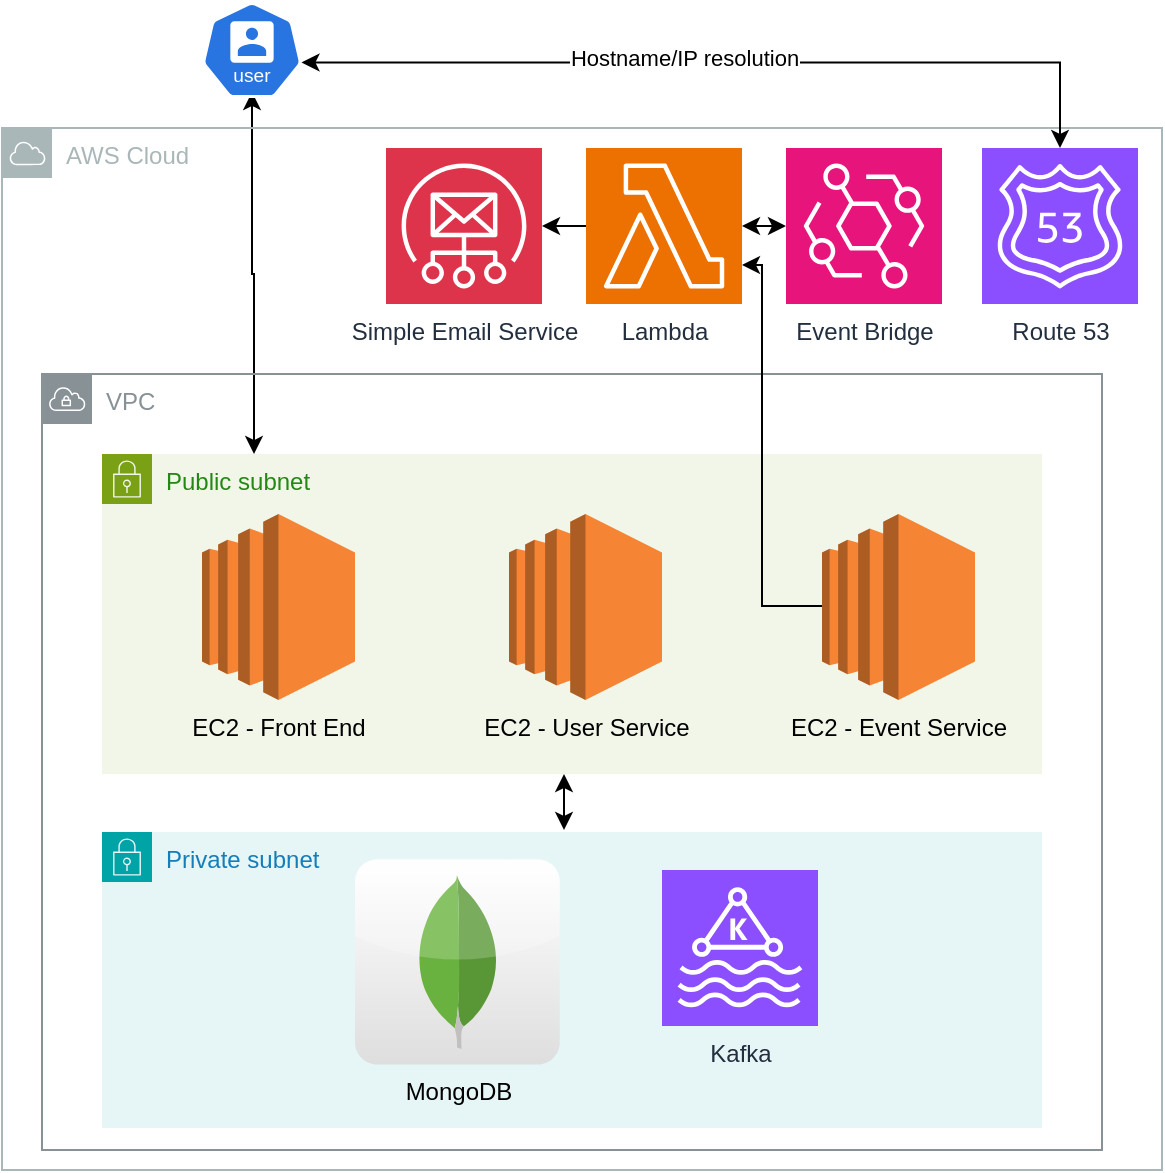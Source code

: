 <mxfile version="24.0.6" type="github">
  <diagram name="Page-1" id="Suzd1obP2XvYygB6OU98">
    <mxGraphModel dx="921" dy="648" grid="1" gridSize="10" guides="1" tooltips="1" connect="1" arrows="1" fold="1" page="1" pageScale="1" pageWidth="827" pageHeight="1169" math="0" shadow="0">
      <root>
        <mxCell id="0" />
        <mxCell id="1" parent="0" />
        <mxCell id="yvMGLZLvCHdtGUR-pLcu-29" style="edgeStyle=orthogonalEdgeStyle;rounded=0;orthogonalLoop=1;jettySize=auto;html=1;startArrow=classic;startFill=1;" edge="1" parent="1" target="yvMGLZLvCHdtGUR-pLcu-17">
          <mxGeometry relative="1" as="geometry">
            <mxPoint x="285.0" y="61.0" as="sourcePoint" />
            <Array as="points">
              <mxPoint x="286" y="152" />
            </Array>
          </mxGeometry>
        </mxCell>
        <mxCell id="yvMGLZLvCHdtGUR-pLcu-11" value="AWS Cloud" style="sketch=0;outlineConnect=0;gradientColor=none;html=1;whiteSpace=wrap;fontSize=12;fontStyle=0;shape=mxgraph.aws4.group;grIcon=mxgraph.aws4.group_aws_cloud;strokeColor=#AAB7B8;fillColor=none;verticalAlign=top;align=left;spacingLeft=30;fontColor=#AAB7B8;dashed=0;" vertex="1" parent="1">
          <mxGeometry x="160" y="79" width="580" height="521" as="geometry" />
        </mxCell>
        <mxCell id="yvMGLZLvCHdtGUR-pLcu-13" value="VPC" style="sketch=0;outlineConnect=0;gradientColor=none;html=1;whiteSpace=wrap;fontSize=12;fontStyle=0;shape=mxgraph.aws4.group;grIcon=mxgraph.aws4.group_vpc;strokeColor=#879196;fillColor=none;verticalAlign=top;align=left;spacingLeft=30;fontColor=#879196;dashed=0;" vertex="1" parent="1">
          <mxGeometry x="180" y="202" width="530" height="388" as="geometry" />
        </mxCell>
        <mxCell id="yvMGLZLvCHdtGUR-pLcu-17" value="Public subnet" style="points=[[0,0],[0.25,0],[0.5,0],[0.75,0],[1,0],[1,0.25],[1,0.5],[1,0.75],[1,1],[0.75,1],[0.5,1],[0.25,1],[0,1],[0,0.75],[0,0.5],[0,0.25]];outlineConnect=0;gradientColor=none;html=1;whiteSpace=wrap;fontSize=12;fontStyle=0;container=1;pointerEvents=0;collapsible=0;recursiveResize=0;shape=mxgraph.aws4.group;grIcon=mxgraph.aws4.group_security_group;grStroke=0;strokeColor=#7AA116;fillColor=#F2F6E8;verticalAlign=top;align=left;spacingLeft=30;fontColor=#248814;dashed=0;" vertex="1" parent="1">
          <mxGeometry x="210" y="242" width="470" height="160" as="geometry" />
        </mxCell>
        <mxCell id="yvMGLZLvCHdtGUR-pLcu-20" value="EC2 - User Service" style="outlineConnect=0;dashed=0;verticalLabelPosition=bottom;verticalAlign=top;align=center;html=1;shape=mxgraph.aws3.ec2;fillColor=#F58534;gradientColor=none;" vertex="1" parent="yvMGLZLvCHdtGUR-pLcu-17">
          <mxGeometry x="203.5" y="30" width="76.5" height="93" as="geometry" />
        </mxCell>
        <mxCell id="yvMGLZLvCHdtGUR-pLcu-19" value="EC2 - Front End" style="outlineConnect=0;dashed=0;verticalLabelPosition=bottom;verticalAlign=top;align=center;html=1;shape=mxgraph.aws3.ec2;fillColor=#F58534;gradientColor=none;" vertex="1" parent="yvMGLZLvCHdtGUR-pLcu-17">
          <mxGeometry x="50" y="30" width="76.5" height="93" as="geometry" />
        </mxCell>
        <mxCell id="yvMGLZLvCHdtGUR-pLcu-21" value="EC2 - Event Service" style="outlineConnect=0;dashed=0;verticalLabelPosition=bottom;verticalAlign=top;align=center;html=1;shape=mxgraph.aws3.ec2;fillColor=#F58534;gradientColor=none;" vertex="1" parent="yvMGLZLvCHdtGUR-pLcu-17">
          <mxGeometry x="360" y="30" width="76.5" height="93" as="geometry" />
        </mxCell>
        <mxCell id="yvMGLZLvCHdtGUR-pLcu-18" value="Private subnet" style="points=[[0,0],[0.25,0],[0.5,0],[0.75,0],[1,0],[1,0.25],[1,0.5],[1,0.75],[1,1],[0.75,1],[0.5,1],[0.25,1],[0,1],[0,0.75],[0,0.5],[0,0.25]];outlineConnect=0;gradientColor=none;html=1;whiteSpace=wrap;fontSize=12;fontStyle=0;container=1;pointerEvents=0;collapsible=0;recursiveResize=0;shape=mxgraph.aws4.group;grIcon=mxgraph.aws4.group_security_group;grStroke=0;strokeColor=#00A4A6;fillColor=#E6F6F7;verticalAlign=top;align=left;spacingLeft=30;fontColor=#147EBA;dashed=0;" vertex="1" parent="1">
          <mxGeometry x="210" y="431" width="470" height="148" as="geometry" />
        </mxCell>
        <mxCell id="yvMGLZLvCHdtGUR-pLcu-40" value="MongoDB" style="dashed=0;outlineConnect=0;html=1;align=center;labelPosition=center;verticalLabelPosition=bottom;verticalAlign=top;shape=mxgraph.webicons.mongodb;gradientColor=#DFDEDE" vertex="1" parent="yvMGLZLvCHdtGUR-pLcu-18">
          <mxGeometry x="126.5" y="13.8" width="102.4" height="102.4" as="geometry" />
        </mxCell>
        <mxCell id="yvMGLZLvCHdtGUR-pLcu-34" style="edgeStyle=orthogonalEdgeStyle;rounded=0;orthogonalLoop=1;jettySize=auto;html=1;exitX=1;exitY=0.75;exitDx=0;exitDy=0;exitPerimeter=0;startArrow=classic;startFill=1;endArrow=none;endFill=0;" edge="1" parent="1" source="yvMGLZLvCHdtGUR-pLcu-24" target="yvMGLZLvCHdtGUR-pLcu-21">
          <mxGeometry relative="1" as="geometry">
            <Array as="points">
              <mxPoint x="540" y="148" />
              <mxPoint x="540" y="318" />
            </Array>
          </mxGeometry>
        </mxCell>
        <mxCell id="yvMGLZLvCHdtGUR-pLcu-24" value="Lambda" style="sketch=0;points=[[0,0,0],[0.25,0,0],[0.5,0,0],[0.75,0,0],[1,0,0],[0,1,0],[0.25,1,0],[0.5,1,0],[0.75,1,0],[1,1,0],[0,0.25,0],[0,0.5,0],[0,0.75,0],[1,0.25,0],[1,0.5,0],[1,0.75,0]];outlineConnect=0;fontColor=#232F3E;fillColor=#ED7100;strokeColor=#ffffff;dashed=0;verticalLabelPosition=bottom;verticalAlign=top;align=center;html=1;fontSize=12;fontStyle=0;aspect=fixed;shape=mxgraph.aws4.resourceIcon;resIcon=mxgraph.aws4.lambda;" vertex="1" parent="1">
          <mxGeometry x="452" y="89" width="78" height="78" as="geometry" />
        </mxCell>
        <mxCell id="yvMGLZLvCHdtGUR-pLcu-25" value="Route 53" style="sketch=0;points=[[0,0,0],[0.25,0,0],[0.5,0,0],[0.75,0,0],[1,0,0],[0,1,0],[0.25,1,0],[0.5,1,0],[0.75,1,0],[1,1,0],[0,0.25,0],[0,0.5,0],[0,0.75,0],[1,0.25,0],[1,0.5,0],[1,0.75,0]];outlineConnect=0;fontColor=#232F3E;fillColor=#8C4FFF;strokeColor=#ffffff;dashed=0;verticalLabelPosition=bottom;verticalAlign=top;align=center;html=1;fontSize=12;fontStyle=0;aspect=fixed;shape=mxgraph.aws4.resourceIcon;resIcon=mxgraph.aws4.route_53;" vertex="1" parent="1">
          <mxGeometry x="650" y="89" width="78" height="78" as="geometry" />
        </mxCell>
        <mxCell id="yvMGLZLvCHdtGUR-pLcu-27" value="Simple Email Service" style="sketch=0;points=[[0,0,0],[0.25,0,0],[0.5,0,0],[0.75,0,0],[1,0,0],[0,1,0],[0.25,1,0],[0.5,1,0],[0.75,1,0],[1,1,0],[0,0.25,0],[0,0.5,0],[0,0.75,0],[1,0.25,0],[1,0.5,0],[1,0.75,0]];outlineConnect=0;fontColor=#232F3E;fillColor=#DD344C;strokeColor=#ffffff;dashed=0;verticalLabelPosition=bottom;verticalAlign=top;align=center;html=1;fontSize=12;fontStyle=0;aspect=fixed;shape=mxgraph.aws4.resourceIcon;resIcon=mxgraph.aws4.simple_email_service;" vertex="1" parent="1">
          <mxGeometry x="352" y="89" width="78" height="78" as="geometry" />
        </mxCell>
        <mxCell id="yvMGLZLvCHdtGUR-pLcu-28" value="Event Bridge" style="sketch=0;points=[[0,0,0],[0.25,0,0],[0.5,0,0],[0.75,0,0],[1,0,0],[0,1,0],[0.25,1,0],[0.5,1,0],[0.75,1,0],[1,1,0],[0,0.25,0],[0,0.5,0],[0,0.75,0],[1,0.25,0],[1,0.5,0],[1,0.75,0]];outlineConnect=0;fontColor=#232F3E;fillColor=#E7157B;strokeColor=#ffffff;dashed=0;verticalLabelPosition=bottom;verticalAlign=top;align=center;html=1;fontSize=12;fontStyle=0;aspect=fixed;shape=mxgraph.aws4.resourceIcon;resIcon=mxgraph.aws4.eventbridge;" vertex="1" parent="1">
          <mxGeometry x="552" y="89" width="78" height="78" as="geometry" />
        </mxCell>
        <mxCell id="yvMGLZLvCHdtGUR-pLcu-30" value="" style="aspect=fixed;sketch=0;html=1;dashed=0;whitespace=wrap;fillColor=#2875E2;strokeColor=#ffffff;points=[[0.005,0.63,0],[0.1,0.2,0],[0.9,0.2,0],[0.5,0,0],[0.995,0.63,0],[0.72,0.99,0],[0.5,1,0],[0.28,0.99,0]];shape=mxgraph.kubernetes.icon2;kubernetesLabel=1;prIcon=user" vertex="1" parent="1">
          <mxGeometry x="260" y="16" width="50" height="48" as="geometry" />
        </mxCell>
        <mxCell id="yvMGLZLvCHdtGUR-pLcu-31" style="edgeStyle=orthogonalEdgeStyle;rounded=0;orthogonalLoop=1;jettySize=auto;html=1;exitX=1;exitY=0.5;exitDx=0;exitDy=0;exitPerimeter=0;entryX=0;entryY=0.5;entryDx=0;entryDy=0;entryPerimeter=0;startArrow=classic;startFill=1;endArrow=none;endFill=0;" edge="1" parent="1" source="yvMGLZLvCHdtGUR-pLcu-27" target="yvMGLZLvCHdtGUR-pLcu-24">
          <mxGeometry relative="1" as="geometry" />
        </mxCell>
        <mxCell id="yvMGLZLvCHdtGUR-pLcu-32" style="edgeStyle=orthogonalEdgeStyle;rounded=0;orthogonalLoop=1;jettySize=auto;html=1;exitX=1;exitY=0.5;exitDx=0;exitDy=0;exitPerimeter=0;entryX=0;entryY=0.5;entryDx=0;entryDy=0;entryPerimeter=0;startArrow=classic;startFill=1;" edge="1" parent="1" source="yvMGLZLvCHdtGUR-pLcu-24" target="yvMGLZLvCHdtGUR-pLcu-28">
          <mxGeometry relative="1" as="geometry" />
        </mxCell>
        <mxCell id="yvMGLZLvCHdtGUR-pLcu-35" style="edgeStyle=orthogonalEdgeStyle;rounded=0;orthogonalLoop=1;jettySize=auto;html=1;exitX=0.995;exitY=0.63;exitDx=0;exitDy=0;exitPerimeter=0;entryX=0.5;entryY=0;entryDx=0;entryDy=0;entryPerimeter=0;startArrow=classic;startFill=1;" edge="1" parent="1" source="yvMGLZLvCHdtGUR-pLcu-30" target="yvMGLZLvCHdtGUR-pLcu-25">
          <mxGeometry relative="1" as="geometry" />
        </mxCell>
        <mxCell id="yvMGLZLvCHdtGUR-pLcu-36" value="Hostname/IP resolution" style="edgeLabel;html=1;align=center;verticalAlign=middle;resizable=0;points=[];" vertex="1" connectable="0" parent="yvMGLZLvCHdtGUR-pLcu-35">
          <mxGeometry x="0.229" y="2" relative="1" as="geometry">
            <mxPoint x="-68" as="offset" />
          </mxGeometry>
        </mxCell>
        <mxCell id="yvMGLZLvCHdtGUR-pLcu-43" value="" style="endArrow=classic;startArrow=classic;html=1;rounded=0;" edge="1" parent="1">
          <mxGeometry width="50" height="50" relative="1" as="geometry">
            <mxPoint x="441" y="430" as="sourcePoint" />
            <mxPoint x="441" y="402" as="targetPoint" />
          </mxGeometry>
        </mxCell>
        <mxCell id="yvMGLZLvCHdtGUR-pLcu-45" value="Kafka" style="sketch=0;points=[[0,0,0],[0.25,0,0],[0.5,0,0],[0.75,0,0],[1,0,0],[0,1,0],[0.25,1,0],[0.5,1,0],[0.75,1,0],[1,1,0],[0,0.25,0],[0,0.5,0],[0,0.75,0],[1,0.25,0],[1,0.5,0],[1,0.75,0]];outlineConnect=0;fontColor=#232F3E;fillColor=#8C4FFF;strokeColor=#ffffff;dashed=0;verticalLabelPosition=bottom;verticalAlign=top;align=center;html=1;fontSize=12;fontStyle=0;aspect=fixed;shape=mxgraph.aws4.resourceIcon;resIcon=mxgraph.aws4.managed_streaming_for_kafka;" vertex="1" parent="1">
          <mxGeometry x="490" y="450" width="78" height="78" as="geometry" />
        </mxCell>
      </root>
    </mxGraphModel>
  </diagram>
</mxfile>
